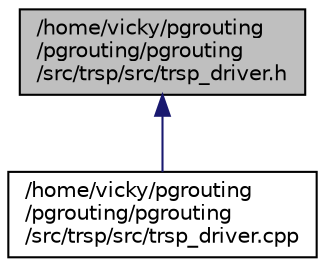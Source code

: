 digraph "/home/vicky/pgrouting/pgrouting/pgrouting/src/trsp/src/trsp_driver.h"
{
  edge [fontname="Helvetica",fontsize="10",labelfontname="Helvetica",labelfontsize="10"];
  node [fontname="Helvetica",fontsize="10",shape=record];
  Node2 [label="/home/vicky/pgrouting\l/pgrouting/pgrouting\l/src/trsp/src/trsp_driver.h",height=0.2,width=0.4,color="black", fillcolor="grey75", style="filled", fontcolor="black"];
  Node2 -> Node3 [dir="back",color="midnightblue",fontsize="10",style="solid",fontname="Helvetica"];
  Node3 [label="/home/vicky/pgrouting\l/pgrouting/pgrouting\l/src/trsp/src/trsp_driver.cpp",height=0.2,width=0.4,color="black", fillcolor="white", style="filled",URL="$trsp__driver_8cpp.html"];
}
